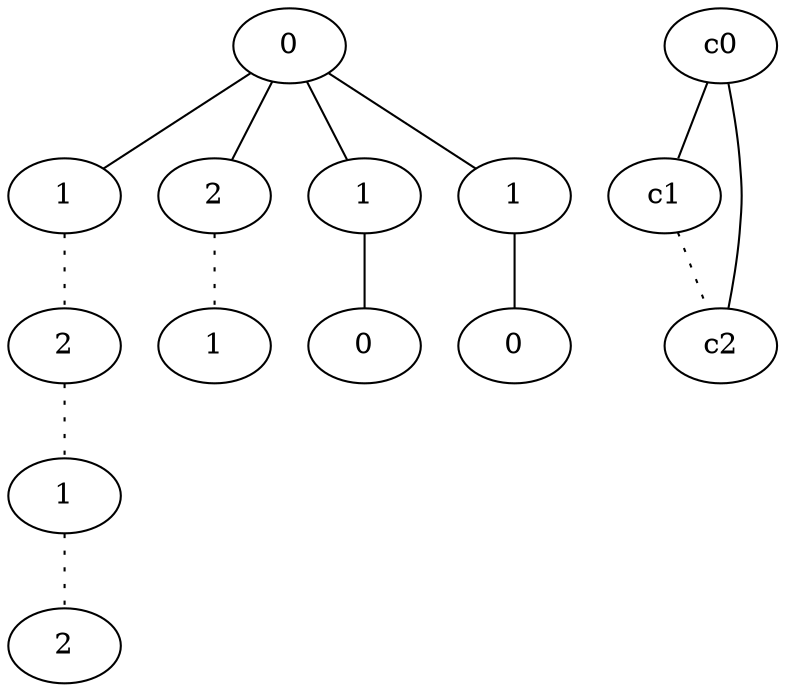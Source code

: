 graph {
a0[label=0];
a1[label=1];
a2[label=2];
a3[label=1];
a4[label=2];
a5[label=2];
a6[label=1];
a7[label=1];
a8[label=0];
a9[label=1];
a10[label=0];
a0 -- a1;
a0 -- a5;
a0 -- a7;
a0 -- a9;
a1 -- a2 [style=dotted];
a2 -- a3 [style=dotted];
a3 -- a4 [style=dotted];
a5 -- a6 [style=dotted];
a7 -- a8;
a9 -- a10;
c0 -- c1;
c0 -- c2;
c1 -- c2 [style=dotted];
}
